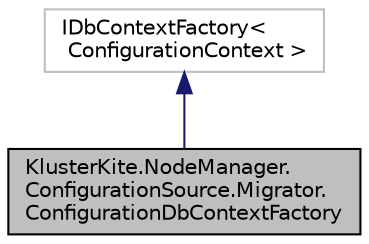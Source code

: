 digraph "KlusterKite.NodeManager.ConfigurationSource.Migrator.ConfigurationDbContextFactory"
{
  edge [fontname="Helvetica",fontsize="10",labelfontname="Helvetica",labelfontsize="10"];
  node [fontname="Helvetica",fontsize="10",shape=record];
  Node0 [label="KlusterKite.NodeManager.\lConfigurationSource.Migrator.\lConfigurationDbContextFactory",height=0.2,width=0.4,color="black", fillcolor="grey75", style="filled", fontcolor="black"];
  Node1 -> Node0 [dir="back",color="midnightblue",fontsize="10",style="solid",fontname="Helvetica"];
  Node1 [label="IDbContextFactory\<\l ConfigurationContext \>",height=0.2,width=0.4,color="grey75", fillcolor="white", style="filled"];
}
